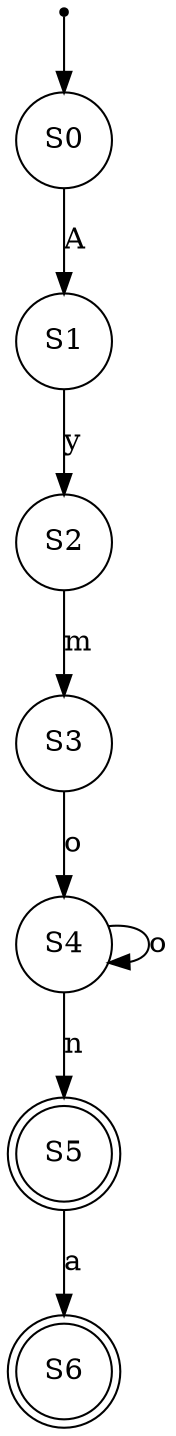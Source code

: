 // DFA Visualization
digraph {
	"" [label="" shape=point]
	S0 [label=S0 shape=circle]
	"" -> S0
	S1 [label=S1 shape=circle]
	S2 [label=S2 shape=circle]
	S3 [label=S3 shape=circle]
	S4 [label=S4 shape=circle]
	S5 [label=S5 shape=doublecircle]
	S6 [label=S6 shape=doublecircle]
	S0 -> S1 [label=A]
	S1 -> S2 [label=y]
	S2 -> S3 [label=m]
	S3 -> S4 [label=o]
	S4 -> S4 [label=o]
	S4 -> S5 [label=n]
	S5 -> S6 [label=a]
}
